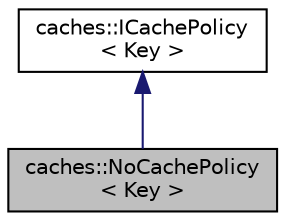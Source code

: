 digraph "caches::NoCachePolicy&lt; Key &gt;"
{
 // LATEX_PDF_SIZE
  edge [fontname="Helvetica",fontsize="10",labelfontname="Helvetica",labelfontsize="10"];
  node [fontname="Helvetica",fontsize="10",shape=record];
  Node1 [label="caches::NoCachePolicy\l\< Key \>",height=0.2,width=0.4,color="black", fillcolor="grey75", style="filled", fontcolor="black",tooltip="Basic no caching policy class."];
  Node2 -> Node1 [dir="back",color="midnightblue",fontsize="10",style="solid",fontname="Helvetica"];
  Node2 [label="caches::ICachePolicy\l\< Key \>",height=0.2,width=0.4,color="black", fillcolor="white", style="filled",URL="$classcaches_1_1ICachePolicy.html",tooltip="Cache policy abstract base class."];
}
